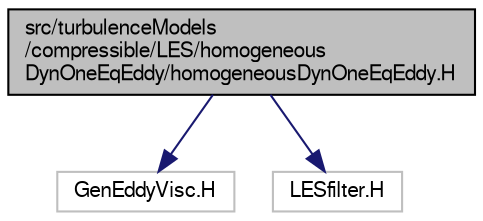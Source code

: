 digraph "src/turbulenceModels/compressible/LES/homogeneousDynOneEqEddy/homogeneousDynOneEqEddy.H"
{
  bgcolor="transparent";
  edge [fontname="FreeSans",fontsize="10",labelfontname="FreeSans",labelfontsize="10"];
  node [fontname="FreeSans",fontsize="10",shape=record];
  Node0 [label="src/turbulenceModels\l/compressible/LES/homogeneous\lDynOneEqEddy/homogeneousDynOneEqEddy.H",height=0.2,width=0.4,color="black", fillcolor="grey75", style="filled", fontcolor="black"];
  Node0 -> Node1 [color="midnightblue",fontsize="10",style="solid",fontname="FreeSans"];
  Node1 [label="GenEddyVisc.H",height=0.2,width=0.4,color="grey75"];
  Node0 -> Node2 [color="midnightblue",fontsize="10",style="solid",fontname="FreeSans"];
  Node2 [label="LESfilter.H",height=0.2,width=0.4,color="grey75"];
}
